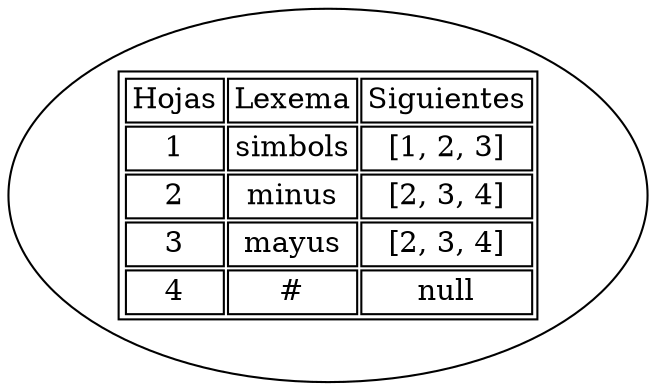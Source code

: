 digraph Arbol_Sintactico{arset [label=<
        <TABLE ALIGN="LEFT">
            <TR>
                <TD>Hojas</TD>
                <TD>Lexema</TD>
                <TD>Siguientes</TD>
                  </TR><TR>
                <TD>1</TD>
                <TD>simbols</TD>
                <TD>[1, 2, 3]</TD>
            </TR><TR>
                <TD>2</TD>
                <TD>minus</TD>
                <TD>[2, 3, 4]</TD>
            </TR><TR>
                <TD>3</TD>
                <TD>mayus</TD>
                <TD>[2, 3, 4]</TD>
            </TR><TR>
                <TD>4</TD>
                <TD>#</TD>
                <TD>null</TD>
            </TR></TABLE>
    >, ];}
